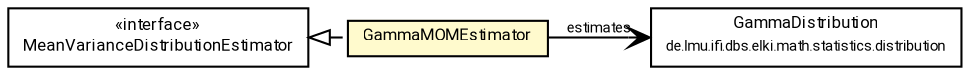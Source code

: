#!/usr/local/bin/dot
#
# Class diagram 
# Generated by UMLGraph version R5_7_2-60-g0e99a6 (http://www.spinellis.gr/umlgraph/)
#

digraph G {
	graph [fontnames="svg"]
	edge [fontname="Roboto",fontsize=7,labelfontname="Roboto",labelfontsize=7,color="black"];
	node [fontname="Roboto",fontcolor="black",fontsize=8,shape=plaintext,margin=0,width=0,height=0];
	nodesep=0.15;
	ranksep=0.25;
	rankdir=LR;
	// de.lmu.ifi.dbs.elki.math.statistics.distribution.estimator.MeanVarianceDistributionEstimator<D extends de.lmu.ifi.dbs.elki.math.statistics.distribution.Distribution>
	c4605113 [label=<<table title="de.lmu.ifi.dbs.elki.math.statistics.distribution.estimator.MeanVarianceDistributionEstimator" border="0" cellborder="1" cellspacing="0" cellpadding="2" href="MeanVarianceDistributionEstimator.html" target="_parent">
		<tr><td><table border="0" cellspacing="0" cellpadding="1">
		<tr><td align="center" balign="center"> &#171;interface&#187; </td></tr>
		<tr><td align="center" balign="center"> <font face="Roboto">MeanVarianceDistributionEstimator</font> </td></tr>
		</table></td></tr>
		</table>>, URL="MeanVarianceDistributionEstimator.html"];
	// de.lmu.ifi.dbs.elki.math.statistics.distribution.estimator.GammaMOMEstimator
	c4605175 [label=<<table title="de.lmu.ifi.dbs.elki.math.statistics.distribution.estimator.GammaMOMEstimator" border="0" cellborder="1" cellspacing="0" cellpadding="2" bgcolor="lemonChiffon" href="GammaMOMEstimator.html" target="_parent">
		<tr><td><table border="0" cellspacing="0" cellpadding="1">
		<tr><td align="center" balign="center"> <font face="Roboto">GammaMOMEstimator</font> </td></tr>
		</table></td></tr>
		</table>>, URL="GammaMOMEstimator.html"];
	// de.lmu.ifi.dbs.elki.math.statistics.distribution.GammaDistribution
	c4605192 [label=<<table title="de.lmu.ifi.dbs.elki.math.statistics.distribution.GammaDistribution" border="0" cellborder="1" cellspacing="0" cellpadding="2" href="../GammaDistribution.html" target="_parent">
		<tr><td><table border="0" cellspacing="0" cellpadding="1">
		<tr><td align="center" balign="center"> <font face="Roboto">GammaDistribution</font> </td></tr>
		<tr><td align="center" balign="center"> <font face="Roboto" point-size="7.0">de.lmu.ifi.dbs.elki.math.statistics.distribution</font> </td></tr>
		</table></td></tr>
		</table>>, URL="../GammaDistribution.html"];
	// de.lmu.ifi.dbs.elki.math.statistics.distribution.estimator.GammaMOMEstimator implements de.lmu.ifi.dbs.elki.math.statistics.distribution.estimator.MeanVarianceDistributionEstimator<D extends de.lmu.ifi.dbs.elki.math.statistics.distribution.Distribution>
	c4605113 -> c4605175 [arrowtail=empty,style=dashed,dir=back,weight=9];
	// de.lmu.ifi.dbs.elki.math.statistics.distribution.estimator.GammaMOMEstimator navassoc de.lmu.ifi.dbs.elki.math.statistics.distribution.GammaDistribution
	c4605175 -> c4605192 [arrowhead=open,weight=1,label="estimates"];
}

